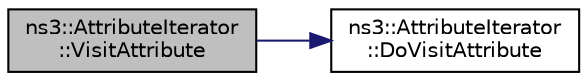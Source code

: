 digraph "ns3::AttributeIterator::VisitAttribute"
{
 // LATEX_PDF_SIZE
  edge [fontname="Helvetica",fontsize="10",labelfontname="Helvetica",labelfontsize="10"];
  node [fontname="Helvetica",fontsize="10",shape=record];
  rankdir="LR";
  Node1 [label="ns3::AttributeIterator\l::VisitAttribute",height=0.2,width=0.4,color="black", fillcolor="grey75", style="filled", fontcolor="black",tooltip="Visit attribute to perform a config store operation on it."];
  Node1 -> Node2 [color="midnightblue",fontsize="10",style="solid",fontname="Helvetica"];
  Node2 [label="ns3::AttributeIterator\l::DoVisitAttribute",height=0.2,width=0.4,color="black", fillcolor="white", style="filled",URL="$classns3_1_1_attribute_iterator.html#a6e4a614634b16fbdddd1d472928b5c12",tooltip="This method visits and performs a config-store action (such as saving to a text file) on the attribut..."];
}
